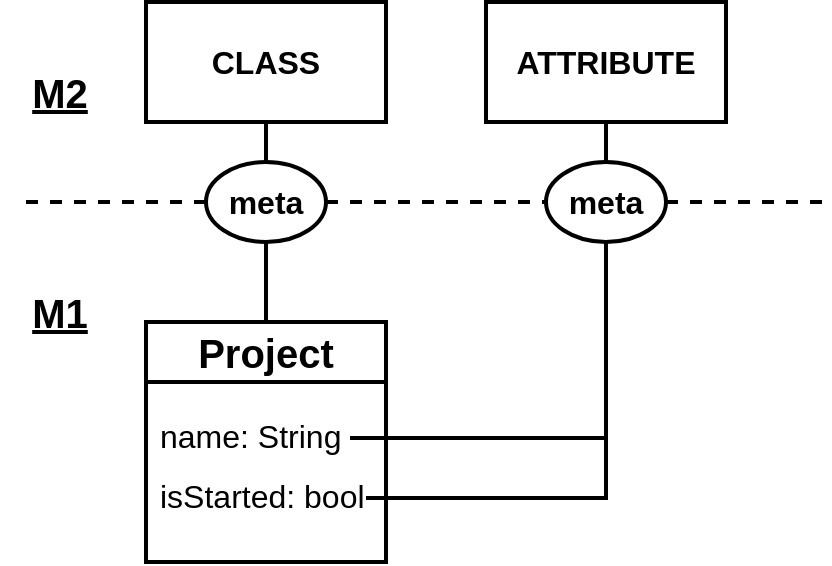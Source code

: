 <mxfile version="20.6.0" type="device"><diagram id="caa2IJyaQ_j4qtyeNEiS" name="Page-1"><mxGraphModel dx="1038" dy="617" grid="1" gridSize="10" guides="1" tooltips="1" connect="1" arrows="1" fold="1" page="1" pageScale="1" pageWidth="850" pageHeight="1100" math="0" shadow="0"><root><mxCell id="0"/><mxCell id="1" parent="0"/><mxCell id="ZnMu8LRJYvM63OR0qT3h-2" value="&lt;b&gt;&lt;font style=&quot;font-size: 20px;&quot;&gt;&lt;u&gt;M2&lt;/u&gt;&lt;/font&gt;&lt;/b&gt;" style="text;html=1;strokeColor=none;fillColor=none;align=center;verticalAlign=middle;whiteSpace=wrap;rounded=0;" vertex="1" parent="1"><mxGeometry x="107" y="170" width="60" height="30" as="geometry"/></mxCell><mxCell id="ZnMu8LRJYvM63OR0qT3h-3" value="&lt;b&gt;&lt;font style=&quot;font-size: 20px;&quot;&gt;&lt;u&gt;M1&lt;/u&gt;&lt;/font&gt;&lt;/b&gt;" style="text;html=1;strokeColor=none;fillColor=none;align=center;verticalAlign=middle;whiteSpace=wrap;rounded=0;" vertex="1" parent="1"><mxGeometry x="107" y="280" width="60" height="30" as="geometry"/></mxCell><mxCell id="ZnMu8LRJYvM63OR0qT3h-10" value="&lt;b&gt;CLASS&lt;/b&gt;" style="rounded=0;whiteSpace=wrap;html=1;fontSize=16;strokeWidth=2;" vertex="1" parent="1"><mxGeometry x="180" y="140" width="120" height="60" as="geometry"/></mxCell><mxCell id="ZnMu8LRJYvM63OR0qT3h-11" value="&lt;b&gt;ATTRIBUTE&lt;/b&gt;" style="rounded=0;whiteSpace=wrap;html=1;fontSize=16;strokeWidth=2;" vertex="1" parent="1"><mxGeometry x="350" y="140" width="120" height="60" as="geometry"/></mxCell><mxCell id="ZnMu8LRJYvM63OR0qT3h-19" style="edgeStyle=orthogonalEdgeStyle;rounded=0;orthogonalLoop=1;jettySize=auto;html=1;exitX=0.5;exitY=0;exitDx=0;exitDy=0;entryX=0.5;entryY=1;entryDx=0;entryDy=0;fontSize=16;endArrow=none;endFill=0;strokeWidth=2;" edge="1" parent="1" source="ZnMu8LRJYvM63OR0qT3h-12" target="ZnMu8LRJYvM63OR0qT3h-10"><mxGeometry relative="1" as="geometry"/></mxCell><mxCell id="ZnMu8LRJYvM63OR0qT3h-12" value="&lt;b&gt;meta&lt;/b&gt;" style="ellipse;whiteSpace=wrap;html=1;fontSize=16;strokeWidth=2;" vertex="1" parent="1"><mxGeometry x="210" y="220" width="60" height="40" as="geometry"/></mxCell><mxCell id="ZnMu8LRJYvM63OR0qT3h-13" value="" style="endArrow=none;dashed=1;html=1;rounded=0;strokeWidth=2;" edge="1" parent="1" target="ZnMu8LRJYvM63OR0qT3h-12"><mxGeometry width="50" height="50" relative="1" as="geometry"><mxPoint x="120" y="240" as="sourcePoint"/><mxPoint x="440" y="240" as="targetPoint"/></mxGeometry></mxCell><mxCell id="ZnMu8LRJYvM63OR0qT3h-15" value="" style="endArrow=none;dashed=1;html=1;rounded=0;startArrow=none;strokeWidth=2;" edge="1" parent="1" source="ZnMu8LRJYvM63OR0qT3h-14"><mxGeometry width="50" height="50" relative="1" as="geometry"><mxPoint x="270" y="240" as="sourcePoint"/><mxPoint x="520" y="240" as="targetPoint"/></mxGeometry></mxCell><mxCell id="ZnMu8LRJYvM63OR0qT3h-24" style="edgeStyle=orthogonalEdgeStyle;rounded=0;orthogonalLoop=1;jettySize=auto;html=1;exitX=0.5;exitY=0;exitDx=0;exitDy=0;entryX=0.5;entryY=1;entryDx=0;entryDy=0;strokeWidth=2;fontSize=16;endArrow=none;endFill=0;" edge="1" parent="1" source="ZnMu8LRJYvM63OR0qT3h-14" target="ZnMu8LRJYvM63OR0qT3h-11"><mxGeometry relative="1" as="geometry"/></mxCell><mxCell id="ZnMu8LRJYvM63OR0qT3h-14" value="&lt;b&gt;meta&lt;/b&gt;" style="ellipse;whiteSpace=wrap;html=1;fontSize=16;strokeWidth=2;" vertex="1" parent="1"><mxGeometry x="380" y="220" width="60" height="40" as="geometry"/></mxCell><mxCell id="ZnMu8LRJYvM63OR0qT3h-16" value="" style="endArrow=none;dashed=1;html=1;rounded=0;startArrow=none;strokeWidth=2;" edge="1" parent="1" source="ZnMu8LRJYvM63OR0qT3h-12" target="ZnMu8LRJYvM63OR0qT3h-14"><mxGeometry width="50" height="50" relative="1" as="geometry"><mxPoint x="270" y="240" as="sourcePoint"/><mxPoint x="530" y="240" as="targetPoint"/></mxGeometry></mxCell><mxCell id="ZnMu8LRJYvM63OR0qT3h-17" value="" style="group;strokeWidth=2;" vertex="1" connectable="0" parent="1"><mxGeometry x="180" y="300" width="120" height="120" as="geometry"/></mxCell><mxCell id="ZnMu8LRJYvM63OR0qT3h-5" value="" style="rounded=0;whiteSpace=wrap;html=1;fontSize=20;strokeWidth=2;" vertex="1" parent="ZnMu8LRJYvM63OR0qT3h-17"><mxGeometry width="120" height="120" as="geometry"/></mxCell><mxCell id="ZnMu8LRJYvM63OR0qT3h-6" value="" style="endArrow=none;html=1;rounded=0;fontSize=20;exitX=0;exitY=0.25;exitDx=0;exitDy=0;entryX=1;entryY=0.25;entryDx=0;entryDy=0;strokeWidth=2;" edge="1" parent="ZnMu8LRJYvM63OR0qT3h-17" source="ZnMu8LRJYvM63OR0qT3h-5" target="ZnMu8LRJYvM63OR0qT3h-5"><mxGeometry width="50" height="50" relative="1" as="geometry"><mxPoint x="200" y="60" as="sourcePoint"/><mxPoint x="250" y="10" as="targetPoint"/></mxGeometry></mxCell><mxCell id="ZnMu8LRJYvM63OR0qT3h-7" value="&lt;b&gt;Project&lt;/b&gt;" style="text;html=1;strokeColor=none;fillColor=none;align=center;verticalAlign=middle;whiteSpace=wrap;rounded=0;fontSize=20;" vertex="1" parent="ZnMu8LRJYvM63OR0qT3h-17"><mxGeometry x="30" width="60" height="30" as="geometry"/></mxCell><mxCell id="ZnMu8LRJYvM63OR0qT3h-8" value="&lt;font style=&quot;font-size: 16px;&quot;&gt;isStarted: bool&lt;/font&gt;" style="text;html=1;strokeColor=none;fillColor=none;align=left;verticalAlign=middle;whiteSpace=wrap;rounded=0;fontSize=20;" vertex="1" parent="ZnMu8LRJYvM63OR0qT3h-17"><mxGeometry x="5" y="70" width="110" height="30" as="geometry"/></mxCell><mxCell id="ZnMu8LRJYvM63OR0qT3h-9" value="&lt;font style=&quot;font-size: 16px;&quot;&gt;name: String&lt;/font&gt;" style="text;html=1;strokeColor=none;fillColor=none;align=left;verticalAlign=middle;whiteSpace=wrap;rounded=0;fontSize=20;" vertex="1" parent="ZnMu8LRJYvM63OR0qT3h-17"><mxGeometry x="5" y="40" width="110" height="30" as="geometry"/></mxCell><mxCell id="ZnMu8LRJYvM63OR0qT3h-18" value="" style="endArrow=none;html=1;rounded=0;fontSize=16;exitX=0.5;exitY=0;exitDx=0;exitDy=0;entryX=0.5;entryY=1;entryDx=0;entryDy=0;strokeWidth=2;" edge="1" parent="1" source="ZnMu8LRJYvM63OR0qT3h-7" target="ZnMu8LRJYvM63OR0qT3h-12"><mxGeometry width="50" height="50" relative="1" as="geometry"><mxPoint x="400" y="330" as="sourcePoint"/><mxPoint x="450" y="280" as="targetPoint"/></mxGeometry></mxCell><mxCell id="ZnMu8LRJYvM63OR0qT3h-20" value="" style="endArrow=none;html=1;rounded=0;strokeWidth=2;fontSize=16;" edge="1" parent="1"><mxGeometry width="50" height="50" relative="1" as="geometry"><mxPoint x="282" y="358" as="sourcePoint"/><mxPoint x="410" y="358" as="targetPoint"/></mxGeometry></mxCell><mxCell id="ZnMu8LRJYvM63OR0qT3h-21" value="" style="endArrow=none;html=1;rounded=0;strokeWidth=2;fontSize=16;" edge="1" parent="1"><mxGeometry width="50" height="50" relative="1" as="geometry"><mxPoint x="290" y="388" as="sourcePoint"/><mxPoint x="410" y="388" as="targetPoint"/></mxGeometry></mxCell><mxCell id="ZnMu8LRJYvM63OR0qT3h-22" value="" style="endArrow=none;html=1;rounded=0;strokeWidth=2;fontSize=16;entryX=0.5;entryY=1;entryDx=0;entryDy=0;" edge="1" parent="1" target="ZnMu8LRJYvM63OR0qT3h-14"><mxGeometry width="50" height="50" relative="1" as="geometry"><mxPoint x="410" y="389" as="sourcePoint"/><mxPoint x="450" y="280" as="targetPoint"/></mxGeometry></mxCell></root></mxGraphModel></diagram></mxfile>